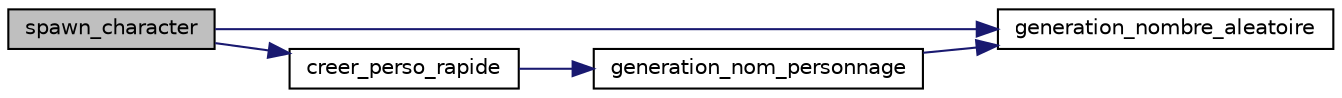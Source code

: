 digraph "spawn_character"
{
 // INTERACTIVE_SVG=YES
  bgcolor="transparent";
  edge [fontname="Helvetica",fontsize="10",labelfontname="Helvetica",labelfontsize="10"];
  node [fontname="Helvetica",fontsize="10",shape=record];
  rankdir="LR";
  Node1 [label="spawn_character",height=0.2,width=0.4,color="black", fillcolor="grey75", style="filled", fontcolor="black"];
  Node1 -> Node2 [color="midnightblue",fontsize="10",style="solid"];
  Node2 [label="generation_nombre_aleatoire",height=0.2,width=0.4,color="black",URL="$_minimale_8c.html#a693e68e5f8ca09f46ad6b746c07d0332",tooltip="Fonction qui renvoi un nombre aléatoire entre 0 et &#39;max&#39;. "];
  Node1 -> Node3 [color="midnightblue",fontsize="10",style="solid"];
  Node3 [label="creer_perso_rapide",height=0.2,width=0.4,color="black",URL="$_minimale_8c.html#a59cfde1d574adf960660220d74a3d3d4",tooltip="Création brève de perso. "];
  Node3 -> Node4 [color="midnightblue",fontsize="10",style="solid"];
  Node4 [label="generation_nom_personnage",height=0.2,width=0.4,color="black",URL="$_minimale_8c.html#a97c357428c810b5f8ed3fcbeb973dd88",tooltip="génère aléatoirement un nom pour un perso "];
  Node4 -> Node2 [color="midnightblue",fontsize="10",style="solid"];
}
